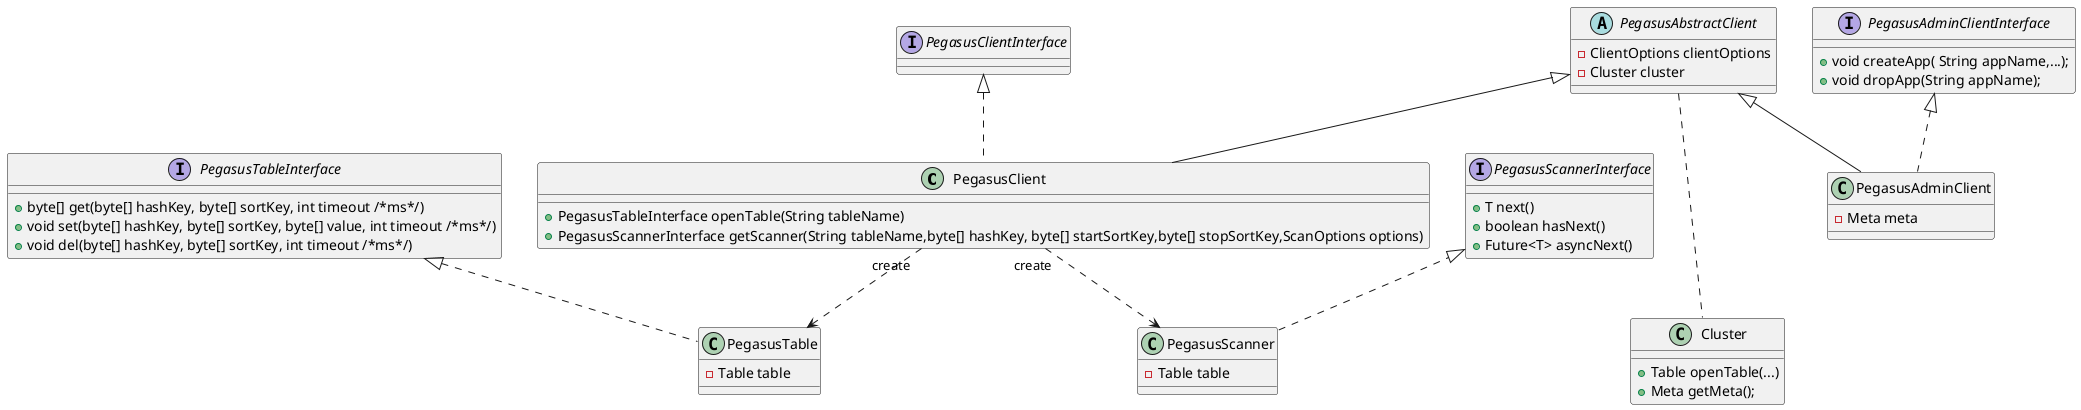 @startuml

class PegasusClient extends PegasusAbstractClient implements PegasusClientInterface {
 + PegasusTableInterface openTable(String tableName)
 + PegasusScannerInterface getScanner(String tableName,byte[] hashKey, byte[] startSortKey,byte[] stopSortKey,ScanOptions options)
}

abstract class PegasusAbstractClient {
  - ClientOptions clientOptions
  - Cluster cluster
}

class Cluster {
 + Table openTable(...)
 + Meta getMeta();
}

interface PegasusTableInterface {
    + byte[] get(byte[] hashKey, byte[] sortKey, int timeout /*ms*/)
    + void set(byte[] hashKey, byte[] sortKey, byte[] value, int timeout /*ms*/)
    + void del(byte[] hashKey, byte[] sortKey, int timeout /*ms*/)
}

PegasusAbstractClient ... Cluster

PegasusClient "create" ..> PegasusTable
PegasusClient "create" ..> PegasusScanner


class PegasusTable implements PegasusTableInterface {
  - Table table
}

class PegasusScanner implements PegasusScannerInterface {
 - Table table
}
interface PegasusScannerInterface {
   + T next()
   + boolean hasNext()
   + Future<T> asyncNext()
}

class PegasusAdminClient extends PegasusAbstractClient implements PegasusAdminClientInterface  {
   - Meta meta
}

interface PegasusAdminClientInterface {
+ void createApp( String appName,...);
+ void dropApp(String appName);
}

@enduml